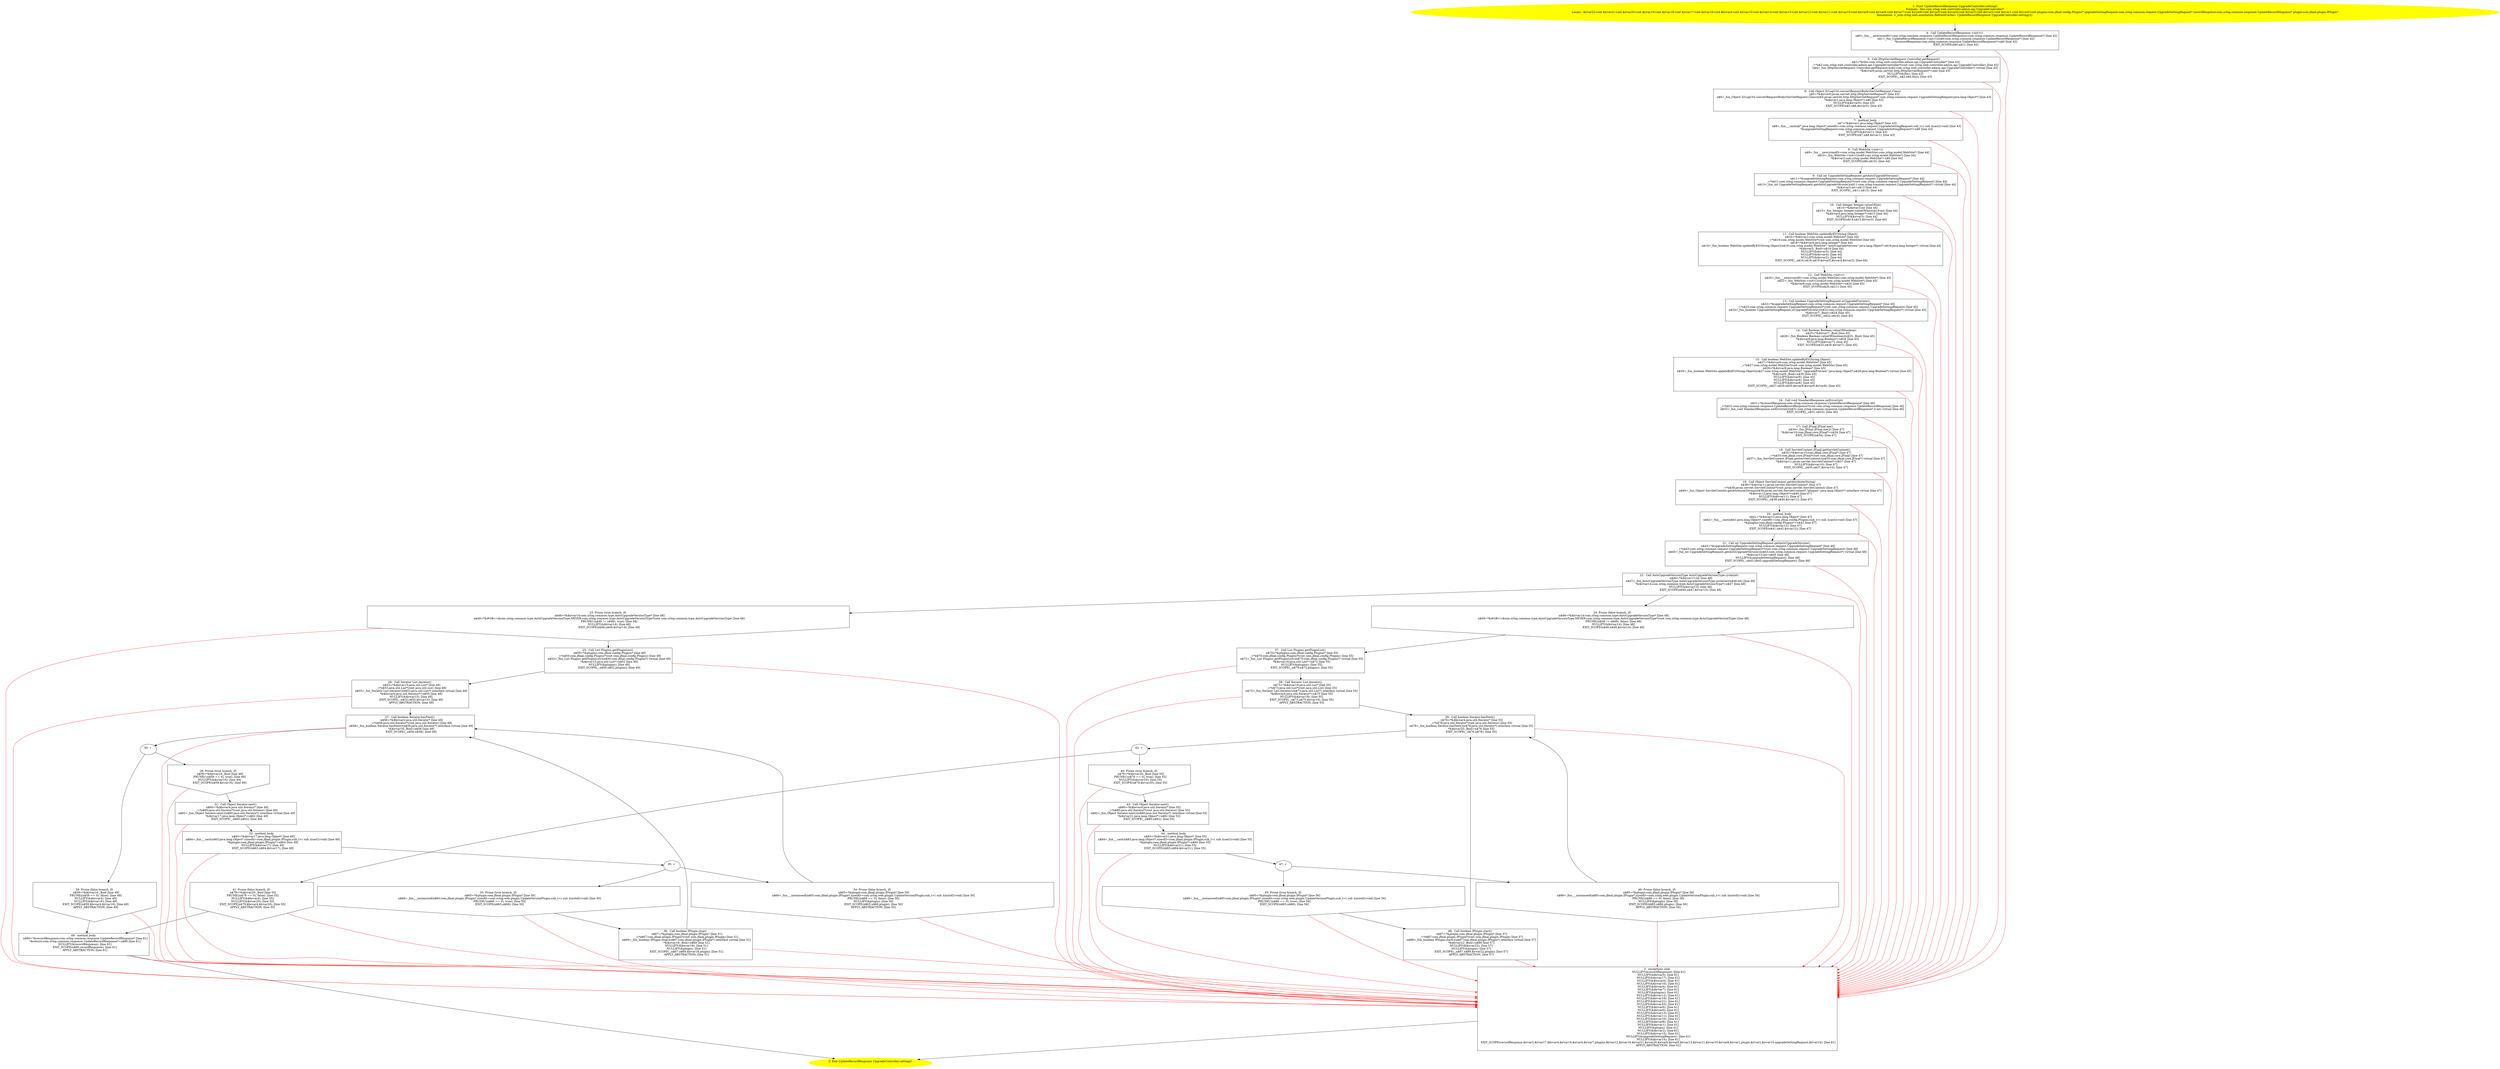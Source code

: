 /* @generated */
digraph cfg {
"com.zrlog.web.controller.admin.api.UpgradeController.setting():com.zrlog.common.response.UpdateRecor.756302978906965ee2758ce5c10bfaea_1" [label="1: Start UpdateRecordResponse UpgradeController.setting()\nFormals:  this:com.zrlog.web.controller.admin.api.UpgradeController*\nLocals:  $irvar22:void $irvar21:void $irvar20:void $irvar19:void $irvar18:void $irvar17:void $irvar16:void $bcvar4:void $irvar15:void $irvar14:void $irvar13:void $irvar12:void $irvar11:void $irvar10:void $irvar9:void $irvar8:void $irvar7:void $irvar6:void $irvar5:void $irvar4:void $irvar3:void $irvar2:void $irvar1:void $irvar0:void plugins:com.jfinal.config.Plugins* upgradeSettingRequest:com.zrlog.common.request.UpgradeSettingRequest* recordResponse:com.zrlog.common.response.UpdateRecordResponse* plugin:com.jfinal.plugin.IPlugin*\nAnnotation: <_com.zrlog.web.annotation.RefreshCache> UpdateRecordResponse UpgradeController.setting()() \n  " color=yellow style=filled]
	

	 "com.zrlog.web.controller.admin.api.UpgradeController.setting():com.zrlog.common.response.UpdateRecor.756302978906965ee2758ce5c10bfaea_1" -> "com.zrlog.web.controller.admin.api.UpgradeController.setting():com.zrlog.common.response.UpdateRecor.756302978906965ee2758ce5c10bfaea_4" ;
"com.zrlog.web.controller.admin.api.UpgradeController.setting():com.zrlog.common.response.UpdateRecor.756302978906965ee2758ce5c10bfaea_2" [label="2: Exit UpdateRecordResponse UpgradeController.setting() \n  " color=yellow style=filled]
	

"com.zrlog.web.controller.admin.api.UpgradeController.setting():com.zrlog.common.response.UpdateRecor.756302978906965ee2758ce5c10bfaea_3" [label="3:  exceptions sink \n   NULLIFY(&recordResponse); [line 61]\n  NULLIFY(&$irvar3); [line 61]\n  NULLIFY(&$irvar17); [line 61]\n  NULLIFY(&$bcvar4); [line 61]\n  NULLIFY(&$irvar16); [line 61]\n  NULLIFY(&$irvar4); [line 61]\n  NULLIFY(&$irvar7); [line 61]\n  NULLIFY(&plugins); [line 61]\n  NULLIFY(&$irvar12); [line 61]\n  NULLIFY(&$irvar19); [line 61]\n  NULLIFY(&$irvar21); [line 61]\n  NULLIFY(&$irvar20); [line 61]\n  NULLIFY(&$irvar6); [line 61]\n  NULLIFY(&$irvar0); [line 61]\n  NULLIFY(&$irvar13); [line 61]\n  NULLIFY(&$irvar11); [line 61]\n  NULLIFY(&$irvar10); [line 61]\n  NULLIFY(&$irvar8); [line 61]\n  NULLIFY(&$irvar1); [line 61]\n  NULLIFY(&plugin); [line 61]\n  NULLIFY(&$irvar2); [line 61]\n  NULLIFY(&$irvar15); [line 61]\n  NULLIFY(&upgradeSettingRequest); [line 61]\n  NULLIFY(&$irvar14); [line 61]\n  EXIT_SCOPE(recordResponse,$irvar3,$irvar17,$bcvar4,$irvar16,$irvar4,$irvar7,plugins,$irvar12,$irvar19,$irvar21,$irvar20,$irvar6,$irvar0,$irvar13,$irvar11,$irvar10,$irvar8,$irvar1,plugin,$irvar2,$irvar15,upgradeSettingRequest,$irvar14); [line 61]\n  APPLY_ABSTRACTION; [line 61]\n " shape="box"]
	

	 "com.zrlog.web.controller.admin.api.UpgradeController.setting():com.zrlog.common.response.UpdateRecor.756302978906965ee2758ce5c10bfaea_3" -> "com.zrlog.web.controller.admin.api.UpgradeController.setting():com.zrlog.common.response.UpdateRecor.756302978906965ee2758ce5c10bfaea_2" ;
"com.zrlog.web.controller.admin.api.UpgradeController.setting():com.zrlog.common.response.UpdateRecor.756302978906965ee2758ce5c10bfaea_4" [label="4:  Call UpdateRecordResponse.<init>() \n   n$0=_fun___new(sizeof(t=com.zrlog.common.response.UpdateRecordResponse):com.zrlog.common.response.UpdateRecordResponse*) [line 42]\n  n$1=_fun_UpdateRecordResponse.<init>()(n$0:com.zrlog.common.response.UpdateRecordResponse*) [line 42]\n  *&recordResponse:com.zrlog.common.response.UpdateRecordResponse*=n$0 [line 42]\n  EXIT_SCOPE(n$0,n$1); [line 42]\n " shape="box"]
	

	 "com.zrlog.web.controller.admin.api.UpgradeController.setting():com.zrlog.common.response.UpdateRecor.756302978906965ee2758ce5c10bfaea_4" -> "com.zrlog.web.controller.admin.api.UpgradeController.setting():com.zrlog.common.response.UpdateRecor.756302978906965ee2758ce5c10bfaea_5" ;
	 "com.zrlog.web.controller.admin.api.UpgradeController.setting():com.zrlog.common.response.UpdateRecor.756302978906965ee2758ce5c10bfaea_4" -> "com.zrlog.web.controller.admin.api.UpgradeController.setting():com.zrlog.common.response.UpdateRecor.756302978906965ee2758ce5c10bfaea_3" [color="red" ];
"com.zrlog.web.controller.admin.api.UpgradeController.setting():com.zrlog.common.response.UpdateRecor.756302978906965ee2758ce5c10bfaea_5" [label="5:  Call HttpServletRequest Controller.getRequest() \n   n$2=*&this:com.zrlog.web.controller.admin.api.UpgradeController* [line 43]\n  _=*n$2:com.zrlog.web.controller.admin.api.UpgradeController*(root com.zrlog.web.controller.admin.api.UpgradeController) [line 43]\n  n$4=_fun_HttpServletRequest Controller.getRequest()(n$2:com.zrlog.web.controller.admin.api.UpgradeController*) virtual [line 43]\n  *&$irvar0:javax.servlet.http.HttpServletRequest*=n$4 [line 43]\n  NULLIFY(&this); [line 43]\n  EXIT_SCOPE(_,n$2,n$4,this); [line 43]\n " shape="box"]
	

	 "com.zrlog.web.controller.admin.api.UpgradeController.setting():com.zrlog.common.response.UpdateRecor.756302978906965ee2758ce5c10bfaea_5" -> "com.zrlog.web.controller.admin.api.UpgradeController.setting():com.zrlog.common.response.UpdateRecor.756302978906965ee2758ce5c10bfaea_6" ;
	 "com.zrlog.web.controller.admin.api.UpgradeController.setting():com.zrlog.common.response.UpdateRecor.756302978906965ee2758ce5c10bfaea_5" -> "com.zrlog.web.controller.admin.api.UpgradeController.setting():com.zrlog.common.response.UpdateRecor.756302978906965ee2758ce5c10bfaea_3" [color="red" ];
"com.zrlog.web.controller.admin.api.UpgradeController.setting():com.zrlog.common.response.UpdateRecor.756302978906965ee2758ce5c10bfaea_6" [label="6:  Call Object ZrLogUtil.convertRequestBody(ServletRequest,Class) \n   n$5=*&$irvar0:javax.servlet.http.HttpServletRequest* [line 43]\n  n$6=_fun_Object ZrLogUtil.convertRequestBody(ServletRequest,Class)(n$5:javax.servlet.http.HttpServletRequest*,com.zrlog.common.request.UpgradeSettingRequest:java.lang.Object*) [line 43]\n  *&$irvar1:java.lang.Object*=n$6 [line 43]\n  NULLIFY(&$irvar0); [line 43]\n  EXIT_SCOPE(n$5,n$6,$irvar0); [line 43]\n " shape="box"]
	

	 "com.zrlog.web.controller.admin.api.UpgradeController.setting():com.zrlog.common.response.UpdateRecor.756302978906965ee2758ce5c10bfaea_6" -> "com.zrlog.web.controller.admin.api.UpgradeController.setting():com.zrlog.common.response.UpdateRecor.756302978906965ee2758ce5c10bfaea_7" ;
	 "com.zrlog.web.controller.admin.api.UpgradeController.setting():com.zrlog.common.response.UpdateRecor.756302978906965ee2758ce5c10bfaea_6" -> "com.zrlog.web.controller.admin.api.UpgradeController.setting():com.zrlog.common.response.UpdateRecor.756302978906965ee2758ce5c10bfaea_3" [color="red" ];
"com.zrlog.web.controller.admin.api.UpgradeController.setting():com.zrlog.common.response.UpdateRecor.756302978906965ee2758ce5c10bfaea_7" [label="7:  method_body \n   n$7=*&$irvar1:java.lang.Object* [line 43]\n  n$8=_fun___cast(n$7:java.lang.Object*,sizeof(t=com.zrlog.common.request.UpgradeSettingRequest;sub_t=( sub )(cast)):void) [line 43]\n  *&upgradeSettingRequest:com.zrlog.common.request.UpgradeSettingRequest*=n$8 [line 43]\n  NULLIFY(&$irvar1); [line 43]\n  EXIT_SCOPE(n$7,n$8,$irvar1); [line 43]\n " shape="box"]
	

	 "com.zrlog.web.controller.admin.api.UpgradeController.setting():com.zrlog.common.response.UpdateRecor.756302978906965ee2758ce5c10bfaea_7" -> "com.zrlog.web.controller.admin.api.UpgradeController.setting():com.zrlog.common.response.UpdateRecor.756302978906965ee2758ce5c10bfaea_8" ;
	 "com.zrlog.web.controller.admin.api.UpgradeController.setting():com.zrlog.common.response.UpdateRecor.756302978906965ee2758ce5c10bfaea_7" -> "com.zrlog.web.controller.admin.api.UpgradeController.setting():com.zrlog.common.response.UpdateRecor.756302978906965ee2758ce5c10bfaea_3" [color="red" ];
"com.zrlog.web.controller.admin.api.UpgradeController.setting():com.zrlog.common.response.UpdateRecor.756302978906965ee2758ce5c10bfaea_8" [label="8:  Call WebSite.<init>() \n   n$9=_fun___new(sizeof(t=com.zrlog.model.WebSite):com.zrlog.model.WebSite*) [line 44]\n  n$10=_fun_WebSite.<init>()(n$9:com.zrlog.model.WebSite*) [line 44]\n  *&$irvar2:com.zrlog.model.WebSite*=n$9 [line 44]\n  EXIT_SCOPE(n$9,n$10); [line 44]\n " shape="box"]
	

	 "com.zrlog.web.controller.admin.api.UpgradeController.setting():com.zrlog.common.response.UpdateRecor.756302978906965ee2758ce5c10bfaea_8" -> "com.zrlog.web.controller.admin.api.UpgradeController.setting():com.zrlog.common.response.UpdateRecor.756302978906965ee2758ce5c10bfaea_9" ;
	 "com.zrlog.web.controller.admin.api.UpgradeController.setting():com.zrlog.common.response.UpdateRecor.756302978906965ee2758ce5c10bfaea_8" -> "com.zrlog.web.controller.admin.api.UpgradeController.setting():com.zrlog.common.response.UpdateRecor.756302978906965ee2758ce5c10bfaea_3" [color="red" ];
"com.zrlog.web.controller.admin.api.UpgradeController.setting():com.zrlog.common.response.UpdateRecor.756302978906965ee2758ce5c10bfaea_9" [label="9:  Call int UpgradeSettingRequest.getAutoUpgradeVersion() \n   n$11=*&upgradeSettingRequest:com.zrlog.common.request.UpgradeSettingRequest* [line 44]\n  _=*n$11:com.zrlog.common.request.UpgradeSettingRequest*(root com.zrlog.common.request.UpgradeSettingRequest) [line 44]\n  n$13=_fun_int UpgradeSettingRequest.getAutoUpgradeVersion()(n$11:com.zrlog.common.request.UpgradeSettingRequest*) virtual [line 44]\n  *&$irvar3:int=n$13 [line 44]\n  EXIT_SCOPE(_,n$11,n$13); [line 44]\n " shape="box"]
	

	 "com.zrlog.web.controller.admin.api.UpgradeController.setting():com.zrlog.common.response.UpdateRecor.756302978906965ee2758ce5c10bfaea_9" -> "com.zrlog.web.controller.admin.api.UpgradeController.setting():com.zrlog.common.response.UpdateRecor.756302978906965ee2758ce5c10bfaea_10" ;
	 "com.zrlog.web.controller.admin.api.UpgradeController.setting():com.zrlog.common.response.UpdateRecor.756302978906965ee2758ce5c10bfaea_9" -> "com.zrlog.web.controller.admin.api.UpgradeController.setting():com.zrlog.common.response.UpdateRecor.756302978906965ee2758ce5c10bfaea_3" [color="red" ];
"com.zrlog.web.controller.admin.api.UpgradeController.setting():com.zrlog.common.response.UpdateRecor.756302978906965ee2758ce5c10bfaea_10" [label="10:  Call Integer Integer.valueOf(int) \n   n$14=*&$irvar3:int [line 44]\n  n$15=_fun_Integer Integer.valueOf(int)(n$14:int) [line 44]\n  *&$irvar4:java.lang.Integer*=n$15 [line 44]\n  NULLIFY(&$irvar3); [line 44]\n  EXIT_SCOPE(n$14,n$15,$irvar3); [line 44]\n " shape="box"]
	

	 "com.zrlog.web.controller.admin.api.UpgradeController.setting():com.zrlog.common.response.UpdateRecor.756302978906965ee2758ce5c10bfaea_10" -> "com.zrlog.web.controller.admin.api.UpgradeController.setting():com.zrlog.common.response.UpdateRecor.756302978906965ee2758ce5c10bfaea_11" ;
	 "com.zrlog.web.controller.admin.api.UpgradeController.setting():com.zrlog.common.response.UpdateRecor.756302978906965ee2758ce5c10bfaea_10" -> "com.zrlog.web.controller.admin.api.UpgradeController.setting():com.zrlog.common.response.UpdateRecor.756302978906965ee2758ce5c10bfaea_3" [color="red" ];
"com.zrlog.web.controller.admin.api.UpgradeController.setting():com.zrlog.common.response.UpdateRecor.756302978906965ee2758ce5c10bfaea_11" [label="11:  Call boolean WebSite.updateByKV(String,Object) \n   n$16=*&$irvar2:com.zrlog.model.WebSite* [line 44]\n  _=*n$16:com.zrlog.model.WebSite*(root com.zrlog.model.WebSite) [line 44]\n  n$18=*&$irvar4:java.lang.Integer* [line 44]\n  n$19=_fun_boolean WebSite.updateByKV(String,Object)(n$16:com.zrlog.model.WebSite*,\"autoUpgradeVersion\":java.lang.Object*,n$18:java.lang.Integer*) virtual [line 44]\n  *&$irvar5:_Bool=n$19 [line 44]\n  NULLIFY(&$irvar5); [line 44]\n  NULLIFY(&$irvar4); [line 44]\n  NULLIFY(&$irvar2); [line 44]\n  EXIT_SCOPE(_,n$16,n$18,n$19,$irvar5,$irvar4,$irvar2); [line 44]\n " shape="box"]
	

	 "com.zrlog.web.controller.admin.api.UpgradeController.setting():com.zrlog.common.response.UpdateRecor.756302978906965ee2758ce5c10bfaea_11" -> "com.zrlog.web.controller.admin.api.UpgradeController.setting():com.zrlog.common.response.UpdateRecor.756302978906965ee2758ce5c10bfaea_12" ;
	 "com.zrlog.web.controller.admin.api.UpgradeController.setting():com.zrlog.common.response.UpdateRecor.756302978906965ee2758ce5c10bfaea_11" -> "com.zrlog.web.controller.admin.api.UpgradeController.setting():com.zrlog.common.response.UpdateRecor.756302978906965ee2758ce5c10bfaea_3" [color="red" ];
"com.zrlog.web.controller.admin.api.UpgradeController.setting():com.zrlog.common.response.UpdateRecor.756302978906965ee2758ce5c10bfaea_12" [label="12:  Call WebSite.<init>() \n   n$20=_fun___new(sizeof(t=com.zrlog.model.WebSite):com.zrlog.model.WebSite*) [line 45]\n  n$21=_fun_WebSite.<init>()(n$20:com.zrlog.model.WebSite*) [line 45]\n  *&$irvar6:com.zrlog.model.WebSite*=n$20 [line 45]\n  EXIT_SCOPE(n$20,n$21); [line 45]\n " shape="box"]
	

	 "com.zrlog.web.controller.admin.api.UpgradeController.setting():com.zrlog.common.response.UpdateRecor.756302978906965ee2758ce5c10bfaea_12" -> "com.zrlog.web.controller.admin.api.UpgradeController.setting():com.zrlog.common.response.UpdateRecor.756302978906965ee2758ce5c10bfaea_13" ;
	 "com.zrlog.web.controller.admin.api.UpgradeController.setting():com.zrlog.common.response.UpdateRecor.756302978906965ee2758ce5c10bfaea_12" -> "com.zrlog.web.controller.admin.api.UpgradeController.setting():com.zrlog.common.response.UpdateRecor.756302978906965ee2758ce5c10bfaea_3" [color="red" ];
"com.zrlog.web.controller.admin.api.UpgradeController.setting():com.zrlog.common.response.UpdateRecor.756302978906965ee2758ce5c10bfaea_13" [label="13:  Call boolean UpgradeSettingRequest.isUpgradePreview() \n   n$22=*&upgradeSettingRequest:com.zrlog.common.request.UpgradeSettingRequest* [line 45]\n  _=*n$22:com.zrlog.common.request.UpgradeSettingRequest*(root com.zrlog.common.request.UpgradeSettingRequest) [line 45]\n  n$24=_fun_boolean UpgradeSettingRequest.isUpgradePreview()(n$22:com.zrlog.common.request.UpgradeSettingRequest*) virtual [line 45]\n  *&$irvar7:_Bool=n$24 [line 45]\n  EXIT_SCOPE(_,n$22,n$24); [line 45]\n " shape="box"]
	

	 "com.zrlog.web.controller.admin.api.UpgradeController.setting():com.zrlog.common.response.UpdateRecor.756302978906965ee2758ce5c10bfaea_13" -> "com.zrlog.web.controller.admin.api.UpgradeController.setting():com.zrlog.common.response.UpdateRecor.756302978906965ee2758ce5c10bfaea_14" ;
	 "com.zrlog.web.controller.admin.api.UpgradeController.setting():com.zrlog.common.response.UpdateRecor.756302978906965ee2758ce5c10bfaea_13" -> "com.zrlog.web.controller.admin.api.UpgradeController.setting():com.zrlog.common.response.UpdateRecor.756302978906965ee2758ce5c10bfaea_3" [color="red" ];
"com.zrlog.web.controller.admin.api.UpgradeController.setting():com.zrlog.common.response.UpdateRecor.756302978906965ee2758ce5c10bfaea_14" [label="14:  Call Boolean Boolean.valueOf(boolean) \n   n$25=*&$irvar7:_Bool [line 45]\n  n$26=_fun_Boolean Boolean.valueOf(boolean)(n$25:_Bool) [line 45]\n  *&$irvar8:java.lang.Boolean*=n$26 [line 45]\n  NULLIFY(&$irvar7); [line 45]\n  EXIT_SCOPE(n$25,n$26,$irvar7); [line 45]\n " shape="box"]
	

	 "com.zrlog.web.controller.admin.api.UpgradeController.setting():com.zrlog.common.response.UpdateRecor.756302978906965ee2758ce5c10bfaea_14" -> "com.zrlog.web.controller.admin.api.UpgradeController.setting():com.zrlog.common.response.UpdateRecor.756302978906965ee2758ce5c10bfaea_15" ;
	 "com.zrlog.web.controller.admin.api.UpgradeController.setting():com.zrlog.common.response.UpdateRecor.756302978906965ee2758ce5c10bfaea_14" -> "com.zrlog.web.controller.admin.api.UpgradeController.setting():com.zrlog.common.response.UpdateRecor.756302978906965ee2758ce5c10bfaea_3" [color="red" ];
"com.zrlog.web.controller.admin.api.UpgradeController.setting():com.zrlog.common.response.UpdateRecor.756302978906965ee2758ce5c10bfaea_15" [label="15:  Call boolean WebSite.updateByKV(String,Object) \n   n$27=*&$irvar6:com.zrlog.model.WebSite* [line 45]\n  _=*n$27:com.zrlog.model.WebSite*(root com.zrlog.model.WebSite) [line 45]\n  n$29=*&$irvar8:java.lang.Boolean* [line 45]\n  n$30=_fun_boolean WebSite.updateByKV(String,Object)(n$27:com.zrlog.model.WebSite*,\"upgradePreview\":java.lang.Object*,n$29:java.lang.Boolean*) virtual [line 45]\n  *&$irvar9:_Bool=n$30 [line 45]\n  NULLIFY(&$irvar9); [line 45]\n  NULLIFY(&$irvar6); [line 45]\n  NULLIFY(&$irvar8); [line 45]\n  EXIT_SCOPE(_,n$27,n$29,n$30,$irvar9,$irvar6,$irvar8); [line 45]\n " shape="box"]
	

	 "com.zrlog.web.controller.admin.api.UpgradeController.setting():com.zrlog.common.response.UpdateRecor.756302978906965ee2758ce5c10bfaea_15" -> "com.zrlog.web.controller.admin.api.UpgradeController.setting():com.zrlog.common.response.UpdateRecor.756302978906965ee2758ce5c10bfaea_16" ;
	 "com.zrlog.web.controller.admin.api.UpgradeController.setting():com.zrlog.common.response.UpdateRecor.756302978906965ee2758ce5c10bfaea_15" -> "com.zrlog.web.controller.admin.api.UpgradeController.setting():com.zrlog.common.response.UpdateRecor.756302978906965ee2758ce5c10bfaea_3" [color="red" ];
"com.zrlog.web.controller.admin.api.UpgradeController.setting():com.zrlog.common.response.UpdateRecor.756302978906965ee2758ce5c10bfaea_16" [label="16:  Call void StandardResponse.setError(int) \n   n$31=*&recordResponse:com.zrlog.common.response.UpdateRecordResponse* [line 46]\n  _=*n$31:com.zrlog.common.response.UpdateRecordResponse*(root com.zrlog.common.response.UpdateRecordResponse) [line 46]\n  n$33=_fun_void StandardResponse.setError(int)(n$31:com.zrlog.common.response.UpdateRecordResponse*,0:int) virtual [line 46]\n  EXIT_SCOPE(_,n$31,n$33); [line 46]\n " shape="box"]
	

	 "com.zrlog.web.controller.admin.api.UpgradeController.setting():com.zrlog.common.response.UpdateRecor.756302978906965ee2758ce5c10bfaea_16" -> "com.zrlog.web.controller.admin.api.UpgradeController.setting():com.zrlog.common.response.UpdateRecor.756302978906965ee2758ce5c10bfaea_17" ;
	 "com.zrlog.web.controller.admin.api.UpgradeController.setting():com.zrlog.common.response.UpdateRecor.756302978906965ee2758ce5c10bfaea_16" -> "com.zrlog.web.controller.admin.api.UpgradeController.setting():com.zrlog.common.response.UpdateRecor.756302978906965ee2758ce5c10bfaea_3" [color="red" ];
"com.zrlog.web.controller.admin.api.UpgradeController.setting():com.zrlog.common.response.UpdateRecor.756302978906965ee2758ce5c10bfaea_17" [label="17:  Call JFinal JFinal.me() \n   n$34=_fun_JFinal JFinal.me()() [line 47]\n  *&$irvar10:com.jfinal.core.JFinal*=n$34 [line 47]\n  EXIT_SCOPE(n$34); [line 47]\n " shape="box"]
	

	 "com.zrlog.web.controller.admin.api.UpgradeController.setting():com.zrlog.common.response.UpdateRecor.756302978906965ee2758ce5c10bfaea_17" -> "com.zrlog.web.controller.admin.api.UpgradeController.setting():com.zrlog.common.response.UpdateRecor.756302978906965ee2758ce5c10bfaea_18" ;
	 "com.zrlog.web.controller.admin.api.UpgradeController.setting():com.zrlog.common.response.UpdateRecor.756302978906965ee2758ce5c10bfaea_17" -> "com.zrlog.web.controller.admin.api.UpgradeController.setting():com.zrlog.common.response.UpdateRecor.756302978906965ee2758ce5c10bfaea_3" [color="red" ];
"com.zrlog.web.controller.admin.api.UpgradeController.setting():com.zrlog.common.response.UpdateRecor.756302978906965ee2758ce5c10bfaea_18" [label="18:  Call ServletContext JFinal.getServletContext() \n   n$35=*&$irvar10:com.jfinal.core.JFinal* [line 47]\n  _=*n$35:com.jfinal.core.JFinal*(root com.jfinal.core.JFinal) [line 47]\n  n$37=_fun_ServletContext JFinal.getServletContext()(n$35:com.jfinal.core.JFinal*) virtual [line 47]\n  *&$irvar11:javax.servlet.ServletContext*=n$37 [line 47]\n  NULLIFY(&$irvar10); [line 47]\n  EXIT_SCOPE(_,n$35,n$37,$irvar10); [line 47]\n " shape="box"]
	

	 "com.zrlog.web.controller.admin.api.UpgradeController.setting():com.zrlog.common.response.UpdateRecor.756302978906965ee2758ce5c10bfaea_18" -> "com.zrlog.web.controller.admin.api.UpgradeController.setting():com.zrlog.common.response.UpdateRecor.756302978906965ee2758ce5c10bfaea_19" ;
	 "com.zrlog.web.controller.admin.api.UpgradeController.setting():com.zrlog.common.response.UpdateRecor.756302978906965ee2758ce5c10bfaea_18" -> "com.zrlog.web.controller.admin.api.UpgradeController.setting():com.zrlog.common.response.UpdateRecor.756302978906965ee2758ce5c10bfaea_3" [color="red" ];
"com.zrlog.web.controller.admin.api.UpgradeController.setting():com.zrlog.common.response.UpdateRecor.756302978906965ee2758ce5c10bfaea_19" [label="19:  Call Object ServletContext.getAttribute(String) \n   n$38=*&$irvar11:javax.servlet.ServletContext* [line 47]\n  _=*n$38:javax.servlet.ServletContext*(root javax.servlet.ServletContext) [line 47]\n  n$40=_fun_Object ServletContext.getAttribute(String)(n$38:javax.servlet.ServletContext*,\"plugins\":java.lang.Object*) interface virtual [line 47]\n  *&$irvar12:java.lang.Object*=n$40 [line 47]\n  NULLIFY(&$irvar11); [line 47]\n  EXIT_SCOPE(_,n$38,n$40,$irvar11); [line 47]\n " shape="box"]
	

	 "com.zrlog.web.controller.admin.api.UpgradeController.setting():com.zrlog.common.response.UpdateRecor.756302978906965ee2758ce5c10bfaea_19" -> "com.zrlog.web.controller.admin.api.UpgradeController.setting():com.zrlog.common.response.UpdateRecor.756302978906965ee2758ce5c10bfaea_20" ;
	 "com.zrlog.web.controller.admin.api.UpgradeController.setting():com.zrlog.common.response.UpdateRecor.756302978906965ee2758ce5c10bfaea_19" -> "com.zrlog.web.controller.admin.api.UpgradeController.setting():com.zrlog.common.response.UpdateRecor.756302978906965ee2758ce5c10bfaea_3" [color="red" ];
"com.zrlog.web.controller.admin.api.UpgradeController.setting():com.zrlog.common.response.UpdateRecor.756302978906965ee2758ce5c10bfaea_20" [label="20:  method_body \n   n$41=*&$irvar12:java.lang.Object* [line 47]\n  n$42=_fun___cast(n$41:java.lang.Object*,sizeof(t=com.jfinal.config.Plugins;sub_t=( sub )(cast)):void) [line 47]\n  *&plugins:com.jfinal.config.Plugins*=n$42 [line 47]\n  NULLIFY(&$irvar12); [line 47]\n  EXIT_SCOPE(n$41,n$42,$irvar12); [line 47]\n " shape="box"]
	

	 "com.zrlog.web.controller.admin.api.UpgradeController.setting():com.zrlog.common.response.UpdateRecor.756302978906965ee2758ce5c10bfaea_20" -> "com.zrlog.web.controller.admin.api.UpgradeController.setting():com.zrlog.common.response.UpdateRecor.756302978906965ee2758ce5c10bfaea_21" ;
	 "com.zrlog.web.controller.admin.api.UpgradeController.setting():com.zrlog.common.response.UpdateRecor.756302978906965ee2758ce5c10bfaea_20" -> "com.zrlog.web.controller.admin.api.UpgradeController.setting():com.zrlog.common.response.UpdateRecor.756302978906965ee2758ce5c10bfaea_3" [color="red" ];
"com.zrlog.web.controller.admin.api.UpgradeController.setting():com.zrlog.common.response.UpdateRecor.756302978906965ee2758ce5c10bfaea_21" [label="21:  Call int UpgradeSettingRequest.getAutoUpgradeVersion() \n   n$43=*&upgradeSettingRequest:com.zrlog.common.request.UpgradeSettingRequest* [line 48]\n  _=*n$43:com.zrlog.common.request.UpgradeSettingRequest*(root com.zrlog.common.request.UpgradeSettingRequest) [line 48]\n  n$45=_fun_int UpgradeSettingRequest.getAutoUpgradeVersion()(n$43:com.zrlog.common.request.UpgradeSettingRequest*) virtual [line 48]\n  *&$irvar13:int=n$45 [line 48]\n  NULLIFY(&upgradeSettingRequest); [line 48]\n  EXIT_SCOPE(_,n$43,n$45,upgradeSettingRequest); [line 48]\n " shape="box"]
	

	 "com.zrlog.web.controller.admin.api.UpgradeController.setting():com.zrlog.common.response.UpdateRecor.756302978906965ee2758ce5c10bfaea_21" -> "com.zrlog.web.controller.admin.api.UpgradeController.setting():com.zrlog.common.response.UpdateRecor.756302978906965ee2758ce5c10bfaea_22" ;
	 "com.zrlog.web.controller.admin.api.UpgradeController.setting():com.zrlog.common.response.UpdateRecor.756302978906965ee2758ce5c10bfaea_21" -> "com.zrlog.web.controller.admin.api.UpgradeController.setting():com.zrlog.common.response.UpdateRecor.756302978906965ee2758ce5c10bfaea_3" [color="red" ];
"com.zrlog.web.controller.admin.api.UpgradeController.setting():com.zrlog.common.response.UpdateRecor.756302978906965ee2758ce5c10bfaea_22" [label="22:  Call AutoUpgradeVersionType AutoUpgradeVersionType.cycle(int) \n   n$46=*&$irvar13:int [line 48]\n  n$47=_fun_AutoUpgradeVersionType AutoUpgradeVersionType.cycle(int)(n$46:int) [line 48]\n  *&$irvar14:com.zrlog.common.type.AutoUpgradeVersionType*=n$47 [line 48]\n  NULLIFY(&$irvar13); [line 48]\n  EXIT_SCOPE(n$46,n$47,$irvar13); [line 48]\n " shape="box"]
	

	 "com.zrlog.web.controller.admin.api.UpgradeController.setting():com.zrlog.common.response.UpdateRecor.756302978906965ee2758ce5c10bfaea_22" -> "com.zrlog.web.controller.admin.api.UpgradeController.setting():com.zrlog.common.response.UpdateRecor.756302978906965ee2758ce5c10bfaea_23" ;
	 "com.zrlog.web.controller.admin.api.UpgradeController.setting():com.zrlog.common.response.UpdateRecor.756302978906965ee2758ce5c10bfaea_22" -> "com.zrlog.web.controller.admin.api.UpgradeController.setting():com.zrlog.common.response.UpdateRecor.756302978906965ee2758ce5c10bfaea_24" ;
	 "com.zrlog.web.controller.admin.api.UpgradeController.setting():com.zrlog.common.response.UpdateRecor.756302978906965ee2758ce5c10bfaea_22" -> "com.zrlog.web.controller.admin.api.UpgradeController.setting():com.zrlog.common.response.UpdateRecor.756302978906965ee2758ce5c10bfaea_3" [color="red" ];
"com.zrlog.web.controller.admin.api.UpgradeController.setting():com.zrlog.common.response.UpdateRecor.756302978906965ee2758ce5c10bfaea_23" [label="23: Prune (true branch, if) \n   n$48=*&$irvar14:com.zrlog.common.type.AutoUpgradeVersionType* [line 48]\n  n$49=*&#GB<>$com.zrlog.common.type.AutoUpgradeVersionType.NEVER:com.zrlog.common.type.AutoUpgradeVersionType*(root com.zrlog.common.type.AutoUpgradeVersionType) [line 48]\n  PRUNE(!(n$48 != n$49), true); [line 48]\n  NULLIFY(&$irvar14); [line 48]\n  EXIT_SCOPE(n$48,n$49,$irvar14); [line 48]\n " shape="invhouse"]
	

	 "com.zrlog.web.controller.admin.api.UpgradeController.setting():com.zrlog.common.response.UpdateRecor.756302978906965ee2758ce5c10bfaea_23" -> "com.zrlog.web.controller.admin.api.UpgradeController.setting():com.zrlog.common.response.UpdateRecor.756302978906965ee2758ce5c10bfaea_25" ;
	 "com.zrlog.web.controller.admin.api.UpgradeController.setting():com.zrlog.common.response.UpdateRecor.756302978906965ee2758ce5c10bfaea_23" -> "com.zrlog.web.controller.admin.api.UpgradeController.setting():com.zrlog.common.response.UpdateRecor.756302978906965ee2758ce5c10bfaea_3" [color="red" ];
"com.zrlog.web.controller.admin.api.UpgradeController.setting():com.zrlog.common.response.UpdateRecor.756302978906965ee2758ce5c10bfaea_24" [label="24: Prune (false branch, if) \n   n$48=*&$irvar14:com.zrlog.common.type.AutoUpgradeVersionType* [line 48]\n  n$49=*&#GB<>$com.zrlog.common.type.AutoUpgradeVersionType.NEVER:com.zrlog.common.type.AutoUpgradeVersionType*(root com.zrlog.common.type.AutoUpgradeVersionType) [line 48]\n  PRUNE((n$48 != n$49), false); [line 48]\n  NULLIFY(&$irvar14); [line 48]\n  EXIT_SCOPE(n$48,n$49,$irvar14); [line 48]\n " shape="invhouse"]
	

	 "com.zrlog.web.controller.admin.api.UpgradeController.setting():com.zrlog.common.response.UpdateRecor.756302978906965ee2758ce5c10bfaea_24" -> "com.zrlog.web.controller.admin.api.UpgradeController.setting():com.zrlog.common.response.UpdateRecor.756302978906965ee2758ce5c10bfaea_37" ;
	 "com.zrlog.web.controller.admin.api.UpgradeController.setting():com.zrlog.common.response.UpdateRecor.756302978906965ee2758ce5c10bfaea_24" -> "com.zrlog.web.controller.admin.api.UpgradeController.setting():com.zrlog.common.response.UpdateRecor.756302978906965ee2758ce5c10bfaea_3" [color="red" ];
"com.zrlog.web.controller.admin.api.UpgradeController.setting():com.zrlog.common.response.UpdateRecor.756302978906965ee2758ce5c10bfaea_25" [label="25:  Call List Plugins.getPluginList() \n   n$50=*&plugins:com.jfinal.config.Plugins* [line 49]\n  _=*n$50:com.jfinal.config.Plugins*(root com.jfinal.config.Plugins) [line 49]\n  n$52=_fun_List Plugins.getPluginList()(n$50:com.jfinal.config.Plugins*) virtual [line 49]\n  *&$irvar15:java.util.List*=n$52 [line 49]\n  NULLIFY(&plugins); [line 49]\n  EXIT_SCOPE(_,n$50,n$52,plugins); [line 49]\n " shape="box"]
	

	 "com.zrlog.web.controller.admin.api.UpgradeController.setting():com.zrlog.common.response.UpdateRecor.756302978906965ee2758ce5c10bfaea_25" -> "com.zrlog.web.controller.admin.api.UpgradeController.setting():com.zrlog.common.response.UpdateRecor.756302978906965ee2758ce5c10bfaea_26" ;
	 "com.zrlog.web.controller.admin.api.UpgradeController.setting():com.zrlog.common.response.UpdateRecor.756302978906965ee2758ce5c10bfaea_25" -> "com.zrlog.web.controller.admin.api.UpgradeController.setting():com.zrlog.common.response.UpdateRecor.756302978906965ee2758ce5c10bfaea_3" [color="red" ];
"com.zrlog.web.controller.admin.api.UpgradeController.setting():com.zrlog.common.response.UpdateRecor.756302978906965ee2758ce5c10bfaea_26" [label="26:  Call Iterator List.iterator() \n   n$53=*&$irvar15:java.util.List* [line 49]\n  _=*n$53:java.util.List*(root java.util.List) [line 49]\n  n$55=_fun_Iterator List.iterator()(n$53:java.util.List*) interface virtual [line 49]\n  *&$bcvar4:java.util.Iterator*=n$55 [line 49]\n  NULLIFY(&$irvar15); [line 49]\n  EXIT_SCOPE(_,n$53,n$55,$irvar15); [line 49]\n  APPLY_ABSTRACTION; [line 49]\n " shape="box"]
	

	 "com.zrlog.web.controller.admin.api.UpgradeController.setting():com.zrlog.common.response.UpdateRecor.756302978906965ee2758ce5c10bfaea_26" -> "com.zrlog.web.controller.admin.api.UpgradeController.setting():com.zrlog.common.response.UpdateRecor.756302978906965ee2758ce5c10bfaea_27" ;
	 "com.zrlog.web.controller.admin.api.UpgradeController.setting():com.zrlog.common.response.UpdateRecor.756302978906965ee2758ce5c10bfaea_26" -> "com.zrlog.web.controller.admin.api.UpgradeController.setting():com.zrlog.common.response.UpdateRecor.756302978906965ee2758ce5c10bfaea_3" [color="red" ];
"com.zrlog.web.controller.admin.api.UpgradeController.setting():com.zrlog.common.response.UpdateRecor.756302978906965ee2758ce5c10bfaea_27" [label="27:  Call boolean Iterator.hasNext() \n   n$56=*&$bcvar4:java.util.Iterator* [line 49]\n  _=*n$56:java.util.Iterator*(root java.util.Iterator) [line 49]\n  n$58=_fun_boolean Iterator.hasNext()(n$56:java.util.Iterator*) interface virtual [line 49]\n  *&$irvar16:_Bool=n$58 [line 49]\n  EXIT_SCOPE(_,n$56,n$58); [line 49]\n " shape="box"]
	

	 "com.zrlog.web.controller.admin.api.UpgradeController.setting():com.zrlog.common.response.UpdateRecor.756302978906965ee2758ce5c10bfaea_27" -> "com.zrlog.web.controller.admin.api.UpgradeController.setting():com.zrlog.common.response.UpdateRecor.756302978906965ee2758ce5c10bfaea_30" ;
	 "com.zrlog.web.controller.admin.api.UpgradeController.setting():com.zrlog.common.response.UpdateRecor.756302978906965ee2758ce5c10bfaea_27" -> "com.zrlog.web.controller.admin.api.UpgradeController.setting():com.zrlog.common.response.UpdateRecor.756302978906965ee2758ce5c10bfaea_3" [color="red" ];
"com.zrlog.web.controller.admin.api.UpgradeController.setting():com.zrlog.common.response.UpdateRecor.756302978906965ee2758ce5c10bfaea_28" [label="28: Prune (true branch, if) \n   n$59=*&$irvar16:_Bool [line 49]\n  PRUNE(!(n$59 == 0), true); [line 49]\n  NULLIFY(&$irvar16); [line 49]\n  EXIT_SCOPE(n$59,$irvar16); [line 49]\n " shape="invhouse"]
	

	 "com.zrlog.web.controller.admin.api.UpgradeController.setting():com.zrlog.common.response.UpdateRecor.756302978906965ee2758ce5c10bfaea_28" -> "com.zrlog.web.controller.admin.api.UpgradeController.setting():com.zrlog.common.response.UpdateRecor.756302978906965ee2758ce5c10bfaea_31" ;
	 "com.zrlog.web.controller.admin.api.UpgradeController.setting():com.zrlog.common.response.UpdateRecor.756302978906965ee2758ce5c10bfaea_28" -> "com.zrlog.web.controller.admin.api.UpgradeController.setting():com.zrlog.common.response.UpdateRecor.756302978906965ee2758ce5c10bfaea_3" [color="red" ];
"com.zrlog.web.controller.admin.api.UpgradeController.setting():com.zrlog.common.response.UpdateRecor.756302978906965ee2758ce5c10bfaea_29" [label="29: Prune (false branch, if) \n   n$59=*&$irvar16:_Bool [line 49]\n  PRUNE((n$59 == 0), false); [line 49]\n  NULLIFY(&$bcvar4); [line 49]\n  NULLIFY(&$irvar16); [line 49]\n  EXIT_SCOPE(n$59,$bcvar4,$irvar16); [line 49]\n  APPLY_ABSTRACTION; [line 49]\n " shape="invhouse"]
	

	 "com.zrlog.web.controller.admin.api.UpgradeController.setting():com.zrlog.common.response.UpdateRecor.756302978906965ee2758ce5c10bfaea_29" -> "com.zrlog.web.controller.admin.api.UpgradeController.setting():com.zrlog.common.response.UpdateRecor.756302978906965ee2758ce5c10bfaea_49" ;
	 "com.zrlog.web.controller.admin.api.UpgradeController.setting():com.zrlog.common.response.UpdateRecor.756302978906965ee2758ce5c10bfaea_29" -> "com.zrlog.web.controller.admin.api.UpgradeController.setting():com.zrlog.common.response.UpdateRecor.756302978906965ee2758ce5c10bfaea_3" [color="red" ];
"com.zrlog.web.controller.admin.api.UpgradeController.setting():com.zrlog.common.response.UpdateRecor.756302978906965ee2758ce5c10bfaea_30" [label="30: + \n  " ]
	

	 "com.zrlog.web.controller.admin.api.UpgradeController.setting():com.zrlog.common.response.UpdateRecor.756302978906965ee2758ce5c10bfaea_30" -> "com.zrlog.web.controller.admin.api.UpgradeController.setting():com.zrlog.common.response.UpdateRecor.756302978906965ee2758ce5c10bfaea_28" ;
	 "com.zrlog.web.controller.admin.api.UpgradeController.setting():com.zrlog.common.response.UpdateRecor.756302978906965ee2758ce5c10bfaea_30" -> "com.zrlog.web.controller.admin.api.UpgradeController.setting():com.zrlog.common.response.UpdateRecor.756302978906965ee2758ce5c10bfaea_29" ;
"com.zrlog.web.controller.admin.api.UpgradeController.setting():com.zrlog.common.response.UpdateRecor.756302978906965ee2758ce5c10bfaea_31" [label="31:  Call Object Iterator.next() \n   n$60=*&$bcvar4:java.util.Iterator* [line 49]\n  _=*n$60:java.util.Iterator*(root java.util.Iterator) [line 49]\n  n$62=_fun_Object Iterator.next()(n$60:java.util.Iterator*) interface virtual [line 49]\n  *&$irvar17:java.lang.Object*=n$62 [line 49]\n  EXIT_SCOPE(_,n$60,n$62); [line 49]\n " shape="box"]
	

	 "com.zrlog.web.controller.admin.api.UpgradeController.setting():com.zrlog.common.response.UpdateRecor.756302978906965ee2758ce5c10bfaea_31" -> "com.zrlog.web.controller.admin.api.UpgradeController.setting():com.zrlog.common.response.UpdateRecor.756302978906965ee2758ce5c10bfaea_32" ;
	 "com.zrlog.web.controller.admin.api.UpgradeController.setting():com.zrlog.common.response.UpdateRecor.756302978906965ee2758ce5c10bfaea_31" -> "com.zrlog.web.controller.admin.api.UpgradeController.setting():com.zrlog.common.response.UpdateRecor.756302978906965ee2758ce5c10bfaea_3" [color="red" ];
"com.zrlog.web.controller.admin.api.UpgradeController.setting():com.zrlog.common.response.UpdateRecor.756302978906965ee2758ce5c10bfaea_32" [label="32:  method_body \n   n$63=*&$irvar17:java.lang.Object* [line 49]\n  n$64=_fun___cast(n$63:java.lang.Object*,sizeof(t=com.jfinal.plugin.IPlugin;sub_t=( sub )(cast)):void) [line 49]\n  *&plugin:com.jfinal.plugin.IPlugin*=n$64 [line 49]\n  NULLIFY(&$irvar17); [line 49]\n  EXIT_SCOPE(n$63,n$64,$irvar17); [line 49]\n " shape="box"]
	

	 "com.zrlog.web.controller.admin.api.UpgradeController.setting():com.zrlog.common.response.UpdateRecor.756302978906965ee2758ce5c10bfaea_32" -> "com.zrlog.web.controller.admin.api.UpgradeController.setting():com.zrlog.common.response.UpdateRecor.756302978906965ee2758ce5c10bfaea_35" ;
	 "com.zrlog.web.controller.admin.api.UpgradeController.setting():com.zrlog.common.response.UpdateRecor.756302978906965ee2758ce5c10bfaea_32" -> "com.zrlog.web.controller.admin.api.UpgradeController.setting():com.zrlog.common.response.UpdateRecor.756302978906965ee2758ce5c10bfaea_3" [color="red" ];
"com.zrlog.web.controller.admin.api.UpgradeController.setting():com.zrlog.common.response.UpdateRecor.756302978906965ee2758ce5c10bfaea_33" [label="33: Prune (true branch, if) \n   n$65=*&plugin:com.jfinal.plugin.IPlugin* [line 50]\n  n$66=_fun___instanceof(n$65:com.jfinal.plugin.IPlugin*,sizeof(t=com.zrlog.web.plugin.UpdateVersionPlugin;sub_t=( sub )(instof)):void) [line 50]\n  PRUNE(!(n$66 == 0), true); [line 50]\n  EXIT_SCOPE(n$65,n$66); [line 50]\n " shape="invhouse"]
	

	 "com.zrlog.web.controller.admin.api.UpgradeController.setting():com.zrlog.common.response.UpdateRecor.756302978906965ee2758ce5c10bfaea_33" -> "com.zrlog.web.controller.admin.api.UpgradeController.setting():com.zrlog.common.response.UpdateRecor.756302978906965ee2758ce5c10bfaea_36" ;
	 "com.zrlog.web.controller.admin.api.UpgradeController.setting():com.zrlog.common.response.UpdateRecor.756302978906965ee2758ce5c10bfaea_33" -> "com.zrlog.web.controller.admin.api.UpgradeController.setting():com.zrlog.common.response.UpdateRecor.756302978906965ee2758ce5c10bfaea_3" [color="red" ];
"com.zrlog.web.controller.admin.api.UpgradeController.setting():com.zrlog.common.response.UpdateRecor.756302978906965ee2758ce5c10bfaea_34" [label="34: Prune (false branch, if) \n   n$65=*&plugin:com.jfinal.plugin.IPlugin* [line 50]\n  n$66=_fun___instanceof(n$65:com.jfinal.plugin.IPlugin*,sizeof(t=com.zrlog.web.plugin.UpdateVersionPlugin;sub_t=( sub )(instof)):void) [line 50]\n  PRUNE((n$66 == 0), false); [line 50]\n  NULLIFY(&plugin); [line 50]\n  EXIT_SCOPE(n$65,n$66,plugin); [line 50]\n  APPLY_ABSTRACTION; [line 50]\n " shape="invhouse"]
	

	 "com.zrlog.web.controller.admin.api.UpgradeController.setting():com.zrlog.common.response.UpdateRecor.756302978906965ee2758ce5c10bfaea_34" -> "com.zrlog.web.controller.admin.api.UpgradeController.setting():com.zrlog.common.response.UpdateRecor.756302978906965ee2758ce5c10bfaea_27" ;
	 "com.zrlog.web.controller.admin.api.UpgradeController.setting():com.zrlog.common.response.UpdateRecor.756302978906965ee2758ce5c10bfaea_34" -> "com.zrlog.web.controller.admin.api.UpgradeController.setting():com.zrlog.common.response.UpdateRecor.756302978906965ee2758ce5c10bfaea_3" [color="red" ];
"com.zrlog.web.controller.admin.api.UpgradeController.setting():com.zrlog.common.response.UpdateRecor.756302978906965ee2758ce5c10bfaea_35" [label="35: + \n  " ]
	

	 "com.zrlog.web.controller.admin.api.UpgradeController.setting():com.zrlog.common.response.UpdateRecor.756302978906965ee2758ce5c10bfaea_35" -> "com.zrlog.web.controller.admin.api.UpgradeController.setting():com.zrlog.common.response.UpdateRecor.756302978906965ee2758ce5c10bfaea_33" ;
	 "com.zrlog.web.controller.admin.api.UpgradeController.setting():com.zrlog.common.response.UpdateRecor.756302978906965ee2758ce5c10bfaea_35" -> "com.zrlog.web.controller.admin.api.UpgradeController.setting():com.zrlog.common.response.UpdateRecor.756302978906965ee2758ce5c10bfaea_34" ;
"com.zrlog.web.controller.admin.api.UpgradeController.setting():com.zrlog.common.response.UpdateRecor.756302978906965ee2758ce5c10bfaea_36" [label="36:  Call boolean IPlugin.stop() \n   n$67=*&plugin:com.jfinal.plugin.IPlugin* [line 51]\n  _=*n$67:com.jfinal.plugin.IPlugin*(root com.jfinal.plugin.IPlugin) [line 51]\n  n$69=_fun_boolean IPlugin.stop()(n$67:com.jfinal.plugin.IPlugin*) interface virtual [line 51]\n  *&$irvar18:_Bool=n$69 [line 51]\n  NULLIFY(&$irvar18); [line 51]\n  NULLIFY(&plugin); [line 51]\n  EXIT_SCOPE(_,n$67,n$69,$irvar18,plugin); [line 51]\n  APPLY_ABSTRACTION; [line 51]\n " shape="box"]
	

	 "com.zrlog.web.controller.admin.api.UpgradeController.setting():com.zrlog.common.response.UpdateRecor.756302978906965ee2758ce5c10bfaea_36" -> "com.zrlog.web.controller.admin.api.UpgradeController.setting():com.zrlog.common.response.UpdateRecor.756302978906965ee2758ce5c10bfaea_27" ;
	 "com.zrlog.web.controller.admin.api.UpgradeController.setting():com.zrlog.common.response.UpdateRecor.756302978906965ee2758ce5c10bfaea_36" -> "com.zrlog.web.controller.admin.api.UpgradeController.setting():com.zrlog.common.response.UpdateRecor.756302978906965ee2758ce5c10bfaea_3" [color="red" ];
"com.zrlog.web.controller.admin.api.UpgradeController.setting():com.zrlog.common.response.UpdateRecor.756302978906965ee2758ce5c10bfaea_37" [label="37:  Call List Plugins.getPluginList() \n   n$70=*&plugins:com.jfinal.config.Plugins* [line 55]\n  _=*n$70:com.jfinal.config.Plugins*(root com.jfinal.config.Plugins) [line 55]\n  n$72=_fun_List Plugins.getPluginList()(n$70:com.jfinal.config.Plugins*) virtual [line 55]\n  *&$irvar19:java.util.List*=n$72 [line 55]\n  NULLIFY(&plugins); [line 55]\n  EXIT_SCOPE(_,n$70,n$72,plugins); [line 55]\n " shape="box"]
	

	 "com.zrlog.web.controller.admin.api.UpgradeController.setting():com.zrlog.common.response.UpdateRecor.756302978906965ee2758ce5c10bfaea_37" -> "com.zrlog.web.controller.admin.api.UpgradeController.setting():com.zrlog.common.response.UpdateRecor.756302978906965ee2758ce5c10bfaea_38" ;
	 "com.zrlog.web.controller.admin.api.UpgradeController.setting():com.zrlog.common.response.UpdateRecor.756302978906965ee2758ce5c10bfaea_37" -> "com.zrlog.web.controller.admin.api.UpgradeController.setting():com.zrlog.common.response.UpdateRecor.756302978906965ee2758ce5c10bfaea_3" [color="red" ];
"com.zrlog.web.controller.admin.api.UpgradeController.setting():com.zrlog.common.response.UpdateRecor.756302978906965ee2758ce5c10bfaea_38" [label="38:  Call Iterator List.iterator() \n   n$73=*&$irvar19:java.util.List* [line 55]\n  _=*n$73:java.util.List*(root java.util.List) [line 55]\n  n$75=_fun_Iterator List.iterator()(n$73:java.util.List*) interface virtual [line 55]\n  *&$bcvar4:java.util.Iterator*=n$75 [line 55]\n  NULLIFY(&$irvar19); [line 55]\n  EXIT_SCOPE(_,n$73,n$75,$irvar19); [line 55]\n  APPLY_ABSTRACTION; [line 55]\n " shape="box"]
	

	 "com.zrlog.web.controller.admin.api.UpgradeController.setting():com.zrlog.common.response.UpdateRecor.756302978906965ee2758ce5c10bfaea_38" -> "com.zrlog.web.controller.admin.api.UpgradeController.setting():com.zrlog.common.response.UpdateRecor.756302978906965ee2758ce5c10bfaea_39" ;
	 "com.zrlog.web.controller.admin.api.UpgradeController.setting():com.zrlog.common.response.UpdateRecor.756302978906965ee2758ce5c10bfaea_38" -> "com.zrlog.web.controller.admin.api.UpgradeController.setting():com.zrlog.common.response.UpdateRecor.756302978906965ee2758ce5c10bfaea_3" [color="red" ];
"com.zrlog.web.controller.admin.api.UpgradeController.setting():com.zrlog.common.response.UpdateRecor.756302978906965ee2758ce5c10bfaea_39" [label="39:  Call boolean Iterator.hasNext() \n   n$76=*&$bcvar4:java.util.Iterator* [line 55]\n  _=*n$76:java.util.Iterator*(root java.util.Iterator) [line 55]\n  n$78=_fun_boolean Iterator.hasNext()(n$76:java.util.Iterator*) interface virtual [line 55]\n  *&$irvar20:_Bool=n$78 [line 55]\n  EXIT_SCOPE(_,n$76,n$78); [line 55]\n " shape="box"]
	

	 "com.zrlog.web.controller.admin.api.UpgradeController.setting():com.zrlog.common.response.UpdateRecor.756302978906965ee2758ce5c10bfaea_39" -> "com.zrlog.web.controller.admin.api.UpgradeController.setting():com.zrlog.common.response.UpdateRecor.756302978906965ee2758ce5c10bfaea_42" ;
	 "com.zrlog.web.controller.admin.api.UpgradeController.setting():com.zrlog.common.response.UpdateRecor.756302978906965ee2758ce5c10bfaea_39" -> "com.zrlog.web.controller.admin.api.UpgradeController.setting():com.zrlog.common.response.UpdateRecor.756302978906965ee2758ce5c10bfaea_3" [color="red" ];
"com.zrlog.web.controller.admin.api.UpgradeController.setting():com.zrlog.common.response.UpdateRecor.756302978906965ee2758ce5c10bfaea_40" [label="40: Prune (true branch, if) \n   n$79=*&$irvar20:_Bool [line 55]\n  PRUNE(!(n$79 == 0), true); [line 55]\n  NULLIFY(&$irvar20); [line 55]\n  EXIT_SCOPE(n$79,$irvar20); [line 55]\n " shape="invhouse"]
	

	 "com.zrlog.web.controller.admin.api.UpgradeController.setting():com.zrlog.common.response.UpdateRecor.756302978906965ee2758ce5c10bfaea_40" -> "com.zrlog.web.controller.admin.api.UpgradeController.setting():com.zrlog.common.response.UpdateRecor.756302978906965ee2758ce5c10bfaea_43" ;
	 "com.zrlog.web.controller.admin.api.UpgradeController.setting():com.zrlog.common.response.UpdateRecor.756302978906965ee2758ce5c10bfaea_40" -> "com.zrlog.web.controller.admin.api.UpgradeController.setting():com.zrlog.common.response.UpdateRecor.756302978906965ee2758ce5c10bfaea_3" [color="red" ];
"com.zrlog.web.controller.admin.api.UpgradeController.setting():com.zrlog.common.response.UpdateRecor.756302978906965ee2758ce5c10bfaea_41" [label="41: Prune (false branch, if) \n   n$79=*&$irvar20:_Bool [line 55]\n  PRUNE((n$79 == 0), false); [line 55]\n  NULLIFY(&$bcvar4); [line 55]\n  NULLIFY(&$irvar20); [line 55]\n  EXIT_SCOPE(n$79,$bcvar4,$irvar20); [line 55]\n  APPLY_ABSTRACTION; [line 55]\n " shape="invhouse"]
	

	 "com.zrlog.web.controller.admin.api.UpgradeController.setting():com.zrlog.common.response.UpdateRecor.756302978906965ee2758ce5c10bfaea_41" -> "com.zrlog.web.controller.admin.api.UpgradeController.setting():com.zrlog.common.response.UpdateRecor.756302978906965ee2758ce5c10bfaea_49" ;
	 "com.zrlog.web.controller.admin.api.UpgradeController.setting():com.zrlog.common.response.UpdateRecor.756302978906965ee2758ce5c10bfaea_41" -> "com.zrlog.web.controller.admin.api.UpgradeController.setting():com.zrlog.common.response.UpdateRecor.756302978906965ee2758ce5c10bfaea_3" [color="red" ];
"com.zrlog.web.controller.admin.api.UpgradeController.setting():com.zrlog.common.response.UpdateRecor.756302978906965ee2758ce5c10bfaea_42" [label="42: + \n  " ]
	

	 "com.zrlog.web.controller.admin.api.UpgradeController.setting():com.zrlog.common.response.UpdateRecor.756302978906965ee2758ce5c10bfaea_42" -> "com.zrlog.web.controller.admin.api.UpgradeController.setting():com.zrlog.common.response.UpdateRecor.756302978906965ee2758ce5c10bfaea_40" ;
	 "com.zrlog.web.controller.admin.api.UpgradeController.setting():com.zrlog.common.response.UpdateRecor.756302978906965ee2758ce5c10bfaea_42" -> "com.zrlog.web.controller.admin.api.UpgradeController.setting():com.zrlog.common.response.UpdateRecor.756302978906965ee2758ce5c10bfaea_41" ;
"com.zrlog.web.controller.admin.api.UpgradeController.setting():com.zrlog.common.response.UpdateRecor.756302978906965ee2758ce5c10bfaea_43" [label="43:  Call Object Iterator.next() \n   n$80=*&$bcvar4:java.util.Iterator* [line 55]\n  _=*n$80:java.util.Iterator*(root java.util.Iterator) [line 55]\n  n$82=_fun_Object Iterator.next()(n$80:java.util.Iterator*) interface virtual [line 55]\n  *&$irvar21:java.lang.Object*=n$82 [line 55]\n  EXIT_SCOPE(_,n$80,n$82); [line 55]\n " shape="box"]
	

	 "com.zrlog.web.controller.admin.api.UpgradeController.setting():com.zrlog.common.response.UpdateRecor.756302978906965ee2758ce5c10bfaea_43" -> "com.zrlog.web.controller.admin.api.UpgradeController.setting():com.zrlog.common.response.UpdateRecor.756302978906965ee2758ce5c10bfaea_44" ;
	 "com.zrlog.web.controller.admin.api.UpgradeController.setting():com.zrlog.common.response.UpdateRecor.756302978906965ee2758ce5c10bfaea_43" -> "com.zrlog.web.controller.admin.api.UpgradeController.setting():com.zrlog.common.response.UpdateRecor.756302978906965ee2758ce5c10bfaea_3" [color="red" ];
"com.zrlog.web.controller.admin.api.UpgradeController.setting():com.zrlog.common.response.UpdateRecor.756302978906965ee2758ce5c10bfaea_44" [label="44:  method_body \n   n$83=*&$irvar21:java.lang.Object* [line 55]\n  n$84=_fun___cast(n$83:java.lang.Object*,sizeof(t=com.jfinal.plugin.IPlugin;sub_t=( sub )(cast)):void) [line 55]\n  *&plugin:com.jfinal.plugin.IPlugin*=n$84 [line 55]\n  NULLIFY(&$irvar21); [line 55]\n  EXIT_SCOPE(n$83,n$84,$irvar21); [line 55]\n " shape="box"]
	

	 "com.zrlog.web.controller.admin.api.UpgradeController.setting():com.zrlog.common.response.UpdateRecor.756302978906965ee2758ce5c10bfaea_44" -> "com.zrlog.web.controller.admin.api.UpgradeController.setting():com.zrlog.common.response.UpdateRecor.756302978906965ee2758ce5c10bfaea_47" ;
	 "com.zrlog.web.controller.admin.api.UpgradeController.setting():com.zrlog.common.response.UpdateRecor.756302978906965ee2758ce5c10bfaea_44" -> "com.zrlog.web.controller.admin.api.UpgradeController.setting():com.zrlog.common.response.UpdateRecor.756302978906965ee2758ce5c10bfaea_3" [color="red" ];
"com.zrlog.web.controller.admin.api.UpgradeController.setting():com.zrlog.common.response.UpdateRecor.756302978906965ee2758ce5c10bfaea_45" [label="45: Prune (true branch, if) \n   n$85=*&plugin:com.jfinal.plugin.IPlugin* [line 56]\n  n$86=_fun___instanceof(n$85:com.jfinal.plugin.IPlugin*,sizeof(t=com.zrlog.web.plugin.UpdateVersionPlugin;sub_t=( sub )(instof)):void) [line 56]\n  PRUNE(!(n$86 == 0), true); [line 56]\n  EXIT_SCOPE(n$85,n$86); [line 56]\n " shape="invhouse"]
	

	 "com.zrlog.web.controller.admin.api.UpgradeController.setting():com.zrlog.common.response.UpdateRecor.756302978906965ee2758ce5c10bfaea_45" -> "com.zrlog.web.controller.admin.api.UpgradeController.setting():com.zrlog.common.response.UpdateRecor.756302978906965ee2758ce5c10bfaea_48" ;
	 "com.zrlog.web.controller.admin.api.UpgradeController.setting():com.zrlog.common.response.UpdateRecor.756302978906965ee2758ce5c10bfaea_45" -> "com.zrlog.web.controller.admin.api.UpgradeController.setting():com.zrlog.common.response.UpdateRecor.756302978906965ee2758ce5c10bfaea_3" [color="red" ];
"com.zrlog.web.controller.admin.api.UpgradeController.setting():com.zrlog.common.response.UpdateRecor.756302978906965ee2758ce5c10bfaea_46" [label="46: Prune (false branch, if) \n   n$85=*&plugin:com.jfinal.plugin.IPlugin* [line 56]\n  n$86=_fun___instanceof(n$85:com.jfinal.plugin.IPlugin*,sizeof(t=com.zrlog.web.plugin.UpdateVersionPlugin;sub_t=( sub )(instof)):void) [line 56]\n  PRUNE((n$86 == 0), false); [line 56]\n  NULLIFY(&plugin); [line 56]\n  EXIT_SCOPE(n$85,n$86,plugin); [line 56]\n  APPLY_ABSTRACTION; [line 56]\n " shape="invhouse"]
	

	 "com.zrlog.web.controller.admin.api.UpgradeController.setting():com.zrlog.common.response.UpdateRecor.756302978906965ee2758ce5c10bfaea_46" -> "com.zrlog.web.controller.admin.api.UpgradeController.setting():com.zrlog.common.response.UpdateRecor.756302978906965ee2758ce5c10bfaea_39" ;
	 "com.zrlog.web.controller.admin.api.UpgradeController.setting():com.zrlog.common.response.UpdateRecor.756302978906965ee2758ce5c10bfaea_46" -> "com.zrlog.web.controller.admin.api.UpgradeController.setting():com.zrlog.common.response.UpdateRecor.756302978906965ee2758ce5c10bfaea_3" [color="red" ];
"com.zrlog.web.controller.admin.api.UpgradeController.setting():com.zrlog.common.response.UpdateRecor.756302978906965ee2758ce5c10bfaea_47" [label="47: + \n  " ]
	

	 "com.zrlog.web.controller.admin.api.UpgradeController.setting():com.zrlog.common.response.UpdateRecor.756302978906965ee2758ce5c10bfaea_47" -> "com.zrlog.web.controller.admin.api.UpgradeController.setting():com.zrlog.common.response.UpdateRecor.756302978906965ee2758ce5c10bfaea_45" ;
	 "com.zrlog.web.controller.admin.api.UpgradeController.setting():com.zrlog.common.response.UpdateRecor.756302978906965ee2758ce5c10bfaea_47" -> "com.zrlog.web.controller.admin.api.UpgradeController.setting():com.zrlog.common.response.UpdateRecor.756302978906965ee2758ce5c10bfaea_46" ;
"com.zrlog.web.controller.admin.api.UpgradeController.setting():com.zrlog.common.response.UpdateRecor.756302978906965ee2758ce5c10bfaea_48" [label="48:  Call boolean IPlugin.start() \n   n$87=*&plugin:com.jfinal.plugin.IPlugin* [line 57]\n  _=*n$87:com.jfinal.plugin.IPlugin*(root com.jfinal.plugin.IPlugin) [line 57]\n  n$89=_fun_boolean IPlugin.start()(n$87:com.jfinal.plugin.IPlugin*) interface virtual [line 57]\n  *&$irvar22:_Bool=n$89 [line 57]\n  NULLIFY(&$irvar22); [line 57]\n  NULLIFY(&plugin); [line 57]\n  EXIT_SCOPE(_,n$87,n$89,$irvar22,plugin); [line 57]\n  APPLY_ABSTRACTION; [line 57]\n " shape="box"]
	

	 "com.zrlog.web.controller.admin.api.UpgradeController.setting():com.zrlog.common.response.UpdateRecor.756302978906965ee2758ce5c10bfaea_48" -> "com.zrlog.web.controller.admin.api.UpgradeController.setting():com.zrlog.common.response.UpdateRecor.756302978906965ee2758ce5c10bfaea_39" ;
	 "com.zrlog.web.controller.admin.api.UpgradeController.setting():com.zrlog.common.response.UpdateRecor.756302978906965ee2758ce5c10bfaea_48" -> "com.zrlog.web.controller.admin.api.UpgradeController.setting():com.zrlog.common.response.UpdateRecor.756302978906965ee2758ce5c10bfaea_3" [color="red" ];
"com.zrlog.web.controller.admin.api.UpgradeController.setting():com.zrlog.common.response.UpdateRecor.756302978906965ee2758ce5c10bfaea_49" [label="49:  method_body \n   n$90=*&recordResponse:com.zrlog.common.response.UpdateRecordResponse* [line 61]\n  *&return:com.zrlog.common.response.UpdateRecordResponse*=n$90 [line 61]\n  NULLIFY(&recordResponse); [line 61]\n  EXIT_SCOPE(n$90,recordResponse); [line 61]\n  APPLY_ABSTRACTION; [line 61]\n " shape="box"]
	

	 "com.zrlog.web.controller.admin.api.UpgradeController.setting():com.zrlog.common.response.UpdateRecor.756302978906965ee2758ce5c10bfaea_49" -> "com.zrlog.web.controller.admin.api.UpgradeController.setting():com.zrlog.common.response.UpdateRecor.756302978906965ee2758ce5c10bfaea_2" ;
	 "com.zrlog.web.controller.admin.api.UpgradeController.setting():com.zrlog.common.response.UpdateRecor.756302978906965ee2758ce5c10bfaea_49" -> "com.zrlog.web.controller.admin.api.UpgradeController.setting():com.zrlog.common.response.UpdateRecor.756302978906965ee2758ce5c10bfaea_3" [color="red" ];
}
